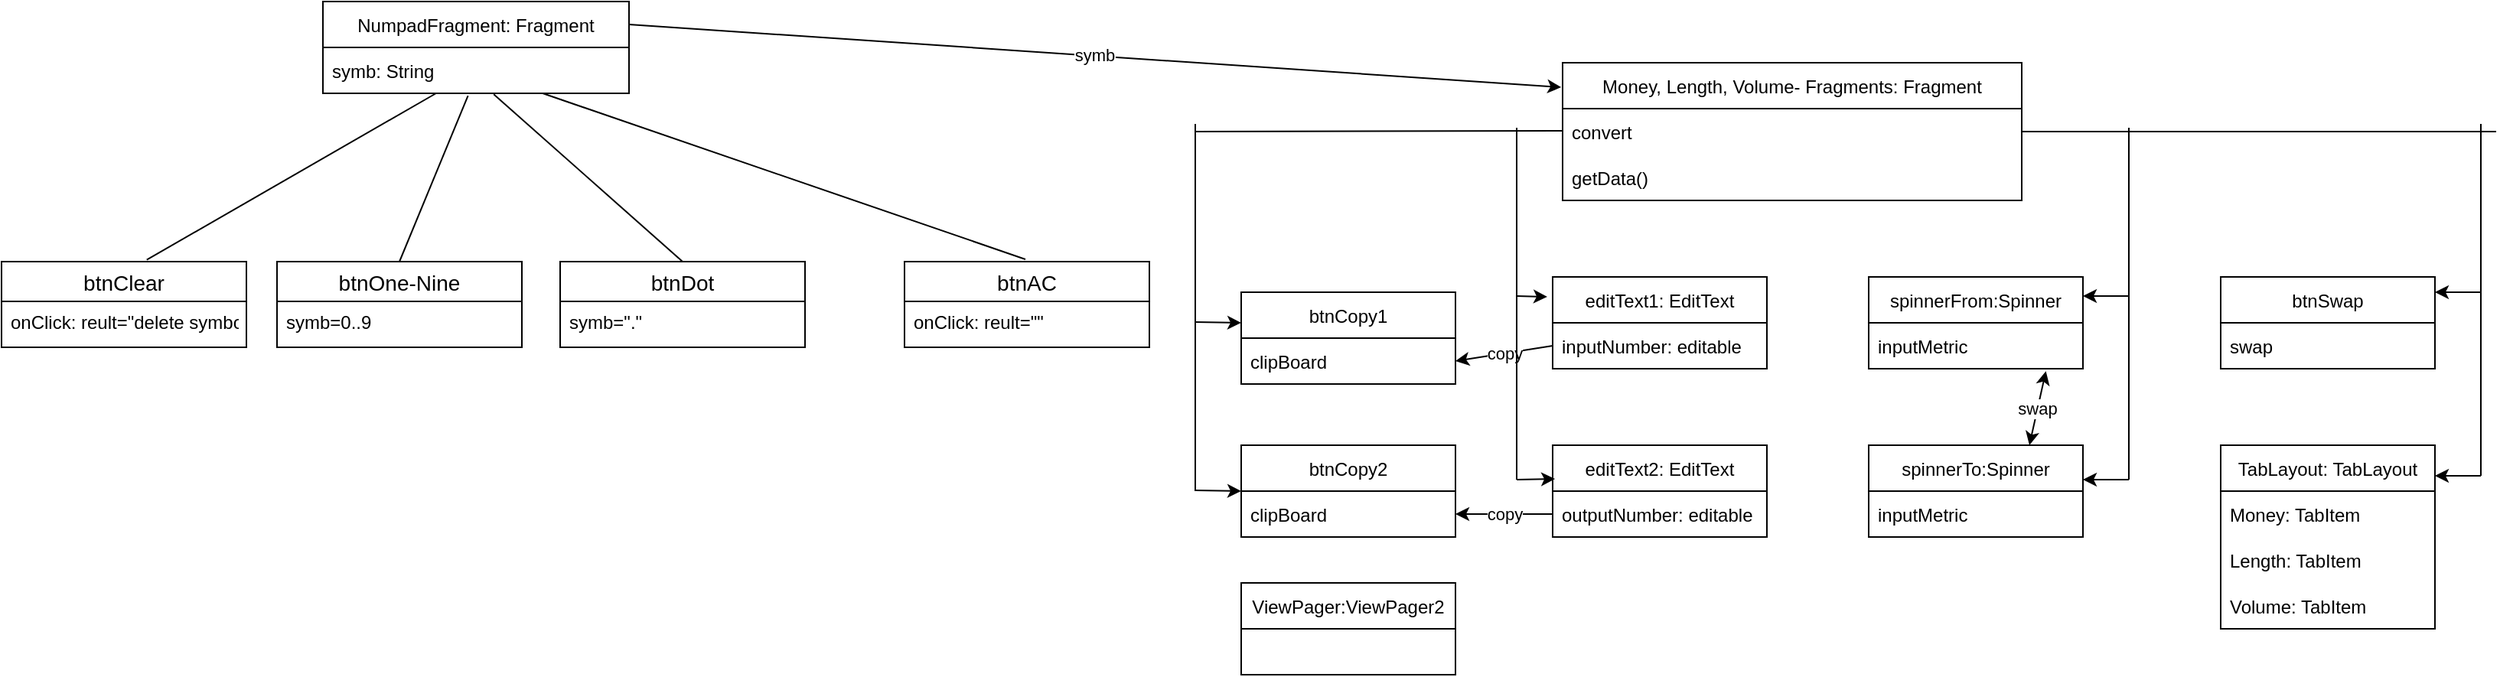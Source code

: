 <mxfile version="20.3.0" type="device"><diagram id="gx4j6ePilPKH0MZgs1uW" name="Страница 1"><mxGraphModel dx="2310" dy="927" grid="1" gridSize="10" guides="1" tooltips="1" connect="1" arrows="1" fold="1" page="1" pageScale="1" pageWidth="827" pageHeight="1169" math="0" shadow="0"><root><mxCell id="0"/><mxCell id="1" parent="0"/><mxCell id="hdMorWyqDkZAPT7-Cres-5" value="NumpadFragment: Fragment" style="swimlane;fontStyle=0;childLayout=stackLayout;horizontal=1;startSize=30;horizontalStack=0;resizeParent=1;resizeParentMax=0;resizeLast=0;collapsible=1;marginBottom=0;" vertex="1" parent="1"><mxGeometry x="-390" y="580" width="200" height="60" as="geometry"/></mxCell><mxCell id="hdMorWyqDkZAPT7-Cres-6" value="symb: String" style="text;strokeColor=none;fillColor=none;align=left;verticalAlign=middle;spacingLeft=4;spacingRight=4;overflow=hidden;points=[[0,0.5],[1,0.5]];portConstraint=eastwest;rotatable=0;" vertex="1" parent="hdMorWyqDkZAPT7-Cres-5"><mxGeometry y="30" width="200" height="30" as="geometry"/></mxCell><mxCell id="hdMorWyqDkZAPT7-Cres-9" value="btnOne-Nine" style="swimlane;fontStyle=0;childLayout=stackLayout;horizontal=1;startSize=26;horizontalStack=0;resizeParent=1;resizeParentMax=0;resizeLast=0;collapsible=1;marginBottom=0;align=center;fontSize=14;" vertex="1" parent="1"><mxGeometry x="-420" y="750" width="160" height="56" as="geometry"/></mxCell><mxCell id="hdMorWyqDkZAPT7-Cres-10" value="symb=0..9" style="text;strokeColor=none;fillColor=none;spacingLeft=4;spacingRight=4;overflow=hidden;rotatable=0;points=[[0,0.5],[1,0.5]];portConstraint=eastwest;fontSize=12;" vertex="1" parent="hdMorWyqDkZAPT7-Cres-9"><mxGeometry y="26" width="160" height="30" as="geometry"/></mxCell><mxCell id="hdMorWyqDkZAPT7-Cres-13" value="btnDot" style="swimlane;fontStyle=0;childLayout=stackLayout;horizontal=1;startSize=26;horizontalStack=0;resizeParent=1;resizeParentMax=0;resizeLast=0;collapsible=1;marginBottom=0;align=center;fontSize=14;" vertex="1" parent="1"><mxGeometry x="-235" y="750" width="160" height="56" as="geometry"/></mxCell><mxCell id="hdMorWyqDkZAPT7-Cres-14" value="symb=&quot;.&quot;" style="text;strokeColor=none;fillColor=none;spacingLeft=4;spacingRight=4;overflow=hidden;rotatable=0;points=[[0,0.5],[1,0.5]];portConstraint=eastwest;fontSize=12;" vertex="1" parent="hdMorWyqDkZAPT7-Cres-13"><mxGeometry y="26" width="160" height="30" as="geometry"/></mxCell><mxCell id="hdMorWyqDkZAPT7-Cres-15" value="btnAC" style="swimlane;fontStyle=0;childLayout=stackLayout;horizontal=1;startSize=26;horizontalStack=0;resizeParent=1;resizeParentMax=0;resizeLast=0;collapsible=1;marginBottom=0;align=center;fontSize=14;" vertex="1" parent="1"><mxGeometry x="-10" y="750" width="160" height="56" as="geometry"/></mxCell><mxCell id="hdMorWyqDkZAPT7-Cres-16" value="onClick: reult=&quot;&quot;" style="text;strokeColor=none;fillColor=none;spacingLeft=4;spacingRight=4;overflow=hidden;rotatable=0;points=[[0,0.5],[1,0.5]];portConstraint=eastwest;fontSize=12;" vertex="1" parent="hdMorWyqDkZAPT7-Cres-15"><mxGeometry y="26" width="160" height="30" as="geometry"/></mxCell><mxCell id="hdMorWyqDkZAPT7-Cres-17" value="btnClear" style="swimlane;fontStyle=0;childLayout=stackLayout;horizontal=1;startSize=26;horizontalStack=0;resizeParent=1;resizeParentMax=0;resizeLast=0;collapsible=1;marginBottom=0;align=center;fontSize=14;" vertex="1" parent="1"><mxGeometry x="-600" y="750" width="160" height="56" as="geometry"/></mxCell><mxCell id="hdMorWyqDkZAPT7-Cres-18" value="onClick: reult=&quot;delete symbol&quot;" style="text;strokeColor=none;fillColor=none;spacingLeft=4;spacingRight=4;overflow=hidden;rotatable=0;points=[[0,0.5],[1,0.5]];portConstraint=eastwest;fontSize=12;" vertex="1" parent="hdMorWyqDkZAPT7-Cres-17"><mxGeometry y="26" width="160" height="30" as="geometry"/></mxCell><mxCell id="hdMorWyqDkZAPT7-Cres-19" value="" style="endArrow=none;html=1;rounded=0;entryX=0.474;entryY=1.051;entryDx=0;entryDy=0;entryPerimeter=0;exitX=0.5;exitY=0;exitDx=0;exitDy=0;" edge="1" parent="1" source="hdMorWyqDkZAPT7-Cres-9" target="hdMorWyqDkZAPT7-Cres-6"><mxGeometry width="50" height="50" relative="1" as="geometry"><mxPoint x="-365" y="710" as="sourcePoint"/><mxPoint x="-315" y="660" as="targetPoint"/></mxGeometry></mxCell><mxCell id="hdMorWyqDkZAPT7-Cres-20" value="" style="endArrow=none;html=1;rounded=0;entryX=0.558;entryY=1.02;entryDx=0;entryDy=0;entryPerimeter=0;exitX=0.5;exitY=0;exitDx=0;exitDy=0;" edge="1" parent="1" source="hdMorWyqDkZAPT7-Cres-13" target="hdMorWyqDkZAPT7-Cres-6"><mxGeometry width="50" height="50" relative="1" as="geometry"><mxPoint x="-164" y="748.47" as="sourcePoint"/><mxPoint x="-119.2" y="640" as="targetPoint"/></mxGeometry></mxCell><mxCell id="hdMorWyqDkZAPT7-Cres-21" value="" style="endArrow=none;html=1;rounded=0;exitX=0.5;exitY=0;exitDx=0;exitDy=0;" edge="1" parent="1" target="hdMorWyqDkZAPT7-Cres-6"><mxGeometry width="50" height="50" relative="1" as="geometry"><mxPoint x="69" y="748.47" as="sourcePoint"/><mxPoint x="113.8" y="640" as="targetPoint"/></mxGeometry></mxCell><mxCell id="hdMorWyqDkZAPT7-Cres-22" value="" style="endArrow=none;html=1;rounded=0;exitX=0.593;exitY=-0.021;exitDx=0;exitDy=0;exitPerimeter=0;" edge="1" parent="1" source="hdMorWyqDkZAPT7-Cres-17" target="hdMorWyqDkZAPT7-Cres-6"><mxGeometry width="50" height="50" relative="1" as="geometry"><mxPoint x="-500" y="738.47" as="sourcePoint"/><mxPoint x="-455.2" y="630" as="targetPoint"/></mxGeometry></mxCell><mxCell id="hdMorWyqDkZAPT7-Cres-23" value="ViewPager:ViewPager2" style="swimlane;fontStyle=0;childLayout=stackLayout;horizontal=1;startSize=30;horizontalStack=0;resizeParent=1;resizeParentMax=0;resizeLast=0;collapsible=1;marginBottom=0;" vertex="1" parent="1"><mxGeometry x="210" y="960" width="140" height="60" as="geometry"/></mxCell><mxCell id="hdMorWyqDkZAPT7-Cres-27" value="Money, Length, Volume- Fragments: Fragment" style="swimlane;fontStyle=0;childLayout=stackLayout;horizontal=1;startSize=30;horizontalStack=0;resizeParent=1;resizeParentMax=0;resizeLast=0;collapsible=1;marginBottom=0;" vertex="1" parent="1"><mxGeometry x="420" y="620" width="300" height="90" as="geometry"/></mxCell><mxCell id="hdMorWyqDkZAPT7-Cres-28" value="convert" style="text;strokeColor=none;fillColor=none;align=left;verticalAlign=middle;spacingLeft=4;spacingRight=4;overflow=hidden;points=[[0,0.5],[1,0.5]];portConstraint=eastwest;rotatable=0;" vertex="1" parent="hdMorWyqDkZAPT7-Cres-27"><mxGeometry y="30" width="300" height="30" as="geometry"/></mxCell><mxCell id="hdMorWyqDkZAPT7-Cres-31" value="getData()" style="text;strokeColor=none;fillColor=none;align=left;verticalAlign=middle;spacingLeft=4;spacingRight=4;overflow=hidden;points=[[0,0.5],[1,0.5]];portConstraint=eastwest;rotatable=0;" vertex="1" parent="hdMorWyqDkZAPT7-Cres-27"><mxGeometry y="60" width="300" height="30" as="geometry"/></mxCell><mxCell id="hdMorWyqDkZAPT7-Cres-32" value="editText1: EditText" style="swimlane;fontStyle=0;childLayout=stackLayout;horizontal=1;startSize=30;horizontalStack=0;resizeParent=1;resizeParentMax=0;resizeLast=0;collapsible=1;marginBottom=0;" vertex="1" parent="1"><mxGeometry x="413.5" y="760" width="140" height="60" as="geometry"/></mxCell><mxCell id="hdMorWyqDkZAPT7-Cres-33" value="inputNumber: editable" style="text;strokeColor=none;fillColor=none;align=left;verticalAlign=middle;spacingLeft=4;spacingRight=4;overflow=hidden;points=[[0,0.5],[1,0.5]];portConstraint=eastwest;rotatable=0;" vertex="1" parent="hdMorWyqDkZAPT7-Cres-32"><mxGeometry y="30" width="140" height="30" as="geometry"/></mxCell><mxCell id="hdMorWyqDkZAPT7-Cres-38" value="editText2: EditText" style="swimlane;fontStyle=0;childLayout=stackLayout;horizontal=1;startSize=30;horizontalStack=0;resizeParent=1;resizeParentMax=0;resizeLast=0;collapsible=1;marginBottom=0;" vertex="1" parent="1"><mxGeometry x="413.5" y="870" width="140" height="60" as="geometry"/></mxCell><mxCell id="hdMorWyqDkZAPT7-Cres-39" value="outputNumber: editable" style="text;strokeColor=none;fillColor=none;align=left;verticalAlign=middle;spacingLeft=4;spacingRight=4;overflow=hidden;points=[[0,0.5],[1,0.5]];portConstraint=eastwest;rotatable=0;" vertex="1" parent="hdMorWyqDkZAPT7-Cres-38"><mxGeometry y="30" width="140" height="30" as="geometry"/></mxCell><mxCell id="hdMorWyqDkZAPT7-Cres-41" value="spinnerFrom:Spinner" style="swimlane;fontStyle=0;childLayout=stackLayout;horizontal=1;startSize=30;horizontalStack=0;resizeParent=1;resizeParentMax=0;resizeLast=0;collapsible=1;marginBottom=0;" vertex="1" parent="1"><mxGeometry x="620" y="760" width="140" height="60" as="geometry"/></mxCell><mxCell id="hdMorWyqDkZAPT7-Cres-42" value="inputMetric" style="text;strokeColor=none;fillColor=none;align=left;verticalAlign=middle;spacingLeft=4;spacingRight=4;overflow=hidden;points=[[0,0.5],[1,0.5]];portConstraint=eastwest;rotatable=0;" vertex="1" parent="hdMorWyqDkZAPT7-Cres-41"><mxGeometry y="30" width="140" height="30" as="geometry"/></mxCell><mxCell id="hdMorWyqDkZAPT7-Cres-47" value="spinnerTo:Spinner" style="swimlane;fontStyle=0;childLayout=stackLayout;horizontal=1;startSize=30;horizontalStack=0;resizeParent=1;resizeParentMax=0;resizeLast=0;collapsible=1;marginBottom=0;" vertex="1" parent="1"><mxGeometry x="620" y="870" width="140" height="60" as="geometry"/></mxCell><mxCell id="hdMorWyqDkZAPT7-Cres-48" value="inputMetric" style="text;strokeColor=none;fillColor=none;align=left;verticalAlign=middle;spacingLeft=4;spacingRight=4;overflow=hidden;points=[[0,0.5],[1,0.5]];portConstraint=eastwest;rotatable=0;" vertex="1" parent="hdMorWyqDkZAPT7-Cres-47"><mxGeometry y="30" width="140" height="30" as="geometry"/></mxCell><mxCell id="hdMorWyqDkZAPT7-Cres-50" value="swap" style="endArrow=classic;startArrow=classic;html=1;rounded=0;entryX=0.827;entryY=1.053;entryDx=0;entryDy=0;entryPerimeter=0;exitX=0.75;exitY=0;exitDx=0;exitDy=0;" edge="1" parent="1" source="hdMorWyqDkZAPT7-Cres-47" target="hdMorWyqDkZAPT7-Cres-42"><mxGeometry width="50" height="50" relative="1" as="geometry"><mxPoint x="386" y="990" as="sourcePoint"/><mxPoint x="436" y="940" as="targetPoint"/></mxGeometry></mxCell><mxCell id="hdMorWyqDkZAPT7-Cres-51" value="btnCopy1" style="swimlane;fontStyle=0;childLayout=stackLayout;horizontal=1;startSize=30;horizontalStack=0;resizeParent=1;resizeParentMax=0;resizeLast=0;collapsible=1;marginBottom=0;" vertex="1" parent="1"><mxGeometry x="210" y="770" width="140" height="60" as="geometry"/></mxCell><mxCell id="hdMorWyqDkZAPT7-Cres-52" value="clipBoard" style="text;strokeColor=none;fillColor=none;align=left;verticalAlign=middle;spacingLeft=4;spacingRight=4;overflow=hidden;points=[[0,0.5],[1,0.5]];portConstraint=eastwest;rotatable=0;" vertex="1" parent="hdMorWyqDkZAPT7-Cres-51"><mxGeometry y="30" width="140" height="30" as="geometry"/></mxCell><mxCell id="hdMorWyqDkZAPT7-Cres-55" value="btnCopy2" style="swimlane;fontStyle=0;childLayout=stackLayout;horizontal=1;startSize=30;horizontalStack=0;resizeParent=1;resizeParentMax=0;resizeLast=0;collapsible=1;marginBottom=0;" vertex="1" parent="1"><mxGeometry x="210" y="870" width="140" height="60" as="geometry"/></mxCell><mxCell id="hdMorWyqDkZAPT7-Cres-56" value="clipBoard" style="text;strokeColor=none;fillColor=none;align=left;verticalAlign=middle;spacingLeft=4;spacingRight=4;overflow=hidden;points=[[0,0.5],[1,0.5]];portConstraint=eastwest;rotatable=0;" vertex="1" parent="hdMorWyqDkZAPT7-Cres-55"><mxGeometry y="30" width="140" height="30" as="geometry"/></mxCell><mxCell id="hdMorWyqDkZAPT7-Cres-57" value="copy" style="endArrow=classic;html=1;rounded=0;entryX=1;entryY=0.5;entryDx=0;entryDy=0;exitX=0;exitY=0.5;exitDx=0;exitDy=0;" edge="1" parent="1" source="hdMorWyqDkZAPT7-Cres-39" target="hdMorWyqDkZAPT7-Cres-56"><mxGeometry width="50" height="50" relative="1" as="geometry"><mxPoint x="355" y="900" as="sourcePoint"/><mxPoint x="405" y="850" as="targetPoint"/></mxGeometry></mxCell><mxCell id="hdMorWyqDkZAPT7-Cres-58" value="btnSwap" style="swimlane;fontStyle=0;childLayout=stackLayout;horizontal=1;startSize=30;horizontalStack=0;resizeParent=1;resizeParentMax=0;resizeLast=0;collapsible=1;marginBottom=0;" vertex="1" parent="1"><mxGeometry x="850" y="760" width="140" height="60" as="geometry"/></mxCell><mxCell id="hdMorWyqDkZAPT7-Cres-59" value="swap" style="text;strokeColor=none;fillColor=none;align=left;verticalAlign=middle;spacingLeft=4;spacingRight=4;overflow=hidden;points=[[0,0.5],[1,0.5]];portConstraint=eastwest;rotatable=0;" vertex="1" parent="hdMorWyqDkZAPT7-Cres-58"><mxGeometry y="30" width="140" height="30" as="geometry"/></mxCell><mxCell id="hdMorWyqDkZAPT7-Cres-60" value="copy" style="endArrow=classic;html=1;rounded=0;entryX=1;entryY=0.5;entryDx=0;entryDy=0;exitX=0;exitY=0.5;exitDx=0;exitDy=0;" edge="1" parent="1" source="hdMorWyqDkZAPT7-Cres-33" target="hdMorWyqDkZAPT7-Cres-52"><mxGeometry width="50" height="50" relative="1" as="geometry"><mxPoint x="410" y="925" as="sourcePoint"/><mxPoint x="360" y="925" as="targetPoint"/></mxGeometry></mxCell><mxCell id="hdMorWyqDkZAPT7-Cres-61" value="TabLayout: TabLayout" style="swimlane;fontStyle=0;childLayout=stackLayout;horizontal=1;startSize=30;horizontalStack=0;resizeParent=1;resizeParentMax=0;resizeLast=0;collapsible=1;marginBottom=0;" vertex="1" parent="1"><mxGeometry x="850" y="870" width="140" height="120" as="geometry"/></mxCell><mxCell id="hdMorWyqDkZAPT7-Cres-62" value="Money: TabItem" style="text;strokeColor=none;fillColor=none;align=left;verticalAlign=middle;spacingLeft=4;spacingRight=4;overflow=hidden;points=[[0,0.5],[1,0.5]];portConstraint=eastwest;rotatable=0;" vertex="1" parent="hdMorWyqDkZAPT7-Cres-61"><mxGeometry y="30" width="140" height="30" as="geometry"/></mxCell><mxCell id="hdMorWyqDkZAPT7-Cres-63" value="Length: TabItem" style="text;strokeColor=none;fillColor=none;align=left;verticalAlign=middle;spacingLeft=4;spacingRight=4;overflow=hidden;points=[[0,0.5],[1,0.5]];portConstraint=eastwest;rotatable=0;" vertex="1" parent="hdMorWyqDkZAPT7-Cres-61"><mxGeometry y="60" width="140" height="30" as="geometry"/></mxCell><mxCell id="hdMorWyqDkZAPT7-Cres-64" value="Volume: TabItem" style="text;strokeColor=none;fillColor=none;align=left;verticalAlign=middle;spacingLeft=4;spacingRight=4;overflow=hidden;points=[[0,0.5],[1,0.5]];portConstraint=eastwest;rotatable=0;" vertex="1" parent="hdMorWyqDkZAPT7-Cres-61"><mxGeometry y="90" width="140" height="30" as="geometry"/></mxCell><mxCell id="hdMorWyqDkZAPT7-Cres-73" value="" style="endArrow=none;html=1;rounded=0;exitX=1;exitY=0.5;exitDx=0;exitDy=0;" edge="1" parent="1" source="hdMorWyqDkZAPT7-Cres-28"><mxGeometry width="50" height="50" relative="1" as="geometry"><mxPoint x="830" y="665" as="sourcePoint"/><mxPoint x="1030" y="665" as="targetPoint"/></mxGeometry></mxCell><mxCell id="hdMorWyqDkZAPT7-Cres-76" value="" style="endArrow=none;html=1;rounded=0;" edge="1" parent="1"><mxGeometry width="50" height="50" relative="1" as="geometry"><mxPoint x="1020" y="890" as="sourcePoint"/><mxPoint x="1020" y="660" as="targetPoint"/></mxGeometry></mxCell><mxCell id="hdMorWyqDkZAPT7-Cres-77" value="" style="endArrow=classic;html=1;rounded=0;" edge="1" parent="1"><mxGeometry width="50" height="50" relative="1" as="geometry"><mxPoint x="1020" y="890" as="sourcePoint"/><mxPoint x="990" y="890" as="targetPoint"/></mxGeometry></mxCell><mxCell id="hdMorWyqDkZAPT7-Cres-78" value="" style="endArrow=classic;html=1;rounded=0;" edge="1" parent="1"><mxGeometry width="50" height="50" relative="1" as="geometry"><mxPoint x="1020" y="770" as="sourcePoint"/><mxPoint x="990" y="770" as="targetPoint"/></mxGeometry></mxCell><mxCell id="hdMorWyqDkZAPT7-Cres-82" value="" style="endArrow=none;html=1;rounded=0;" edge="1" parent="1"><mxGeometry width="50" height="50" relative="1" as="geometry"><mxPoint x="790" y="892.5" as="sourcePoint"/><mxPoint x="790" y="662.5" as="targetPoint"/></mxGeometry></mxCell><mxCell id="hdMorWyqDkZAPT7-Cres-83" value="" style="endArrow=classic;html=1;rounded=0;" edge="1" parent="1"><mxGeometry width="50" height="50" relative="1" as="geometry"><mxPoint x="790" y="892.5" as="sourcePoint"/><mxPoint x="760" y="892.5" as="targetPoint"/></mxGeometry></mxCell><mxCell id="hdMorWyqDkZAPT7-Cres-84" value="" style="endArrow=classic;html=1;rounded=0;" edge="1" parent="1"><mxGeometry width="50" height="50" relative="1" as="geometry"><mxPoint x="790" y="772.5" as="sourcePoint"/><mxPoint x="760" y="772.5" as="targetPoint"/></mxGeometry></mxCell><mxCell id="hdMorWyqDkZAPT7-Cres-85" value="" style="endArrow=none;html=1;rounded=0;" edge="1" parent="1"><mxGeometry width="50" height="50" relative="1" as="geometry"><mxPoint x="390" y="892.5" as="sourcePoint"/><mxPoint x="390" y="662.5" as="targetPoint"/></mxGeometry></mxCell><mxCell id="hdMorWyqDkZAPT7-Cres-86" value="" style="endArrow=classic;html=1;rounded=0;entryX=0.011;entryY=0.367;entryDx=0;entryDy=0;entryPerimeter=0;" edge="1" parent="1" target="hdMorWyqDkZAPT7-Cres-38"><mxGeometry width="50" height="50" relative="1" as="geometry"><mxPoint x="390" y="892.5" as="sourcePoint"/><mxPoint x="360" y="892.5" as="targetPoint"/></mxGeometry></mxCell><mxCell id="hdMorWyqDkZAPT7-Cres-87" value="" style="endArrow=classic;html=1;rounded=0;" edge="1" parent="1"><mxGeometry width="50" height="50" relative="1" as="geometry"><mxPoint x="390" y="772.5" as="sourcePoint"/><mxPoint x="410" y="773" as="targetPoint"/></mxGeometry></mxCell><mxCell id="hdMorWyqDkZAPT7-Cres-88" value="" style="endArrow=none;html=1;rounded=0;" edge="1" parent="1"><mxGeometry width="50" height="50" relative="1" as="geometry"><mxPoint x="180" y="665" as="sourcePoint"/><mxPoint x="420" y="664.5" as="targetPoint"/></mxGeometry></mxCell><mxCell id="hdMorWyqDkZAPT7-Cres-89" value="" style="endArrow=none;html=1;rounded=0;" edge="1" parent="1"><mxGeometry width="50" height="50" relative="1" as="geometry"><mxPoint x="180" y="900" as="sourcePoint"/><mxPoint x="180" y="660" as="targetPoint"/></mxGeometry></mxCell><mxCell id="hdMorWyqDkZAPT7-Cres-90" value="" style="endArrow=classic;html=1;rounded=0;" edge="1" parent="1"><mxGeometry width="50" height="50" relative="1" as="geometry"><mxPoint x="180" y="789.5" as="sourcePoint"/><mxPoint x="210" y="790" as="targetPoint"/></mxGeometry></mxCell><mxCell id="hdMorWyqDkZAPT7-Cres-91" value="" style="endArrow=classic;html=1;rounded=0;" edge="1" parent="1"><mxGeometry width="50" height="50" relative="1" as="geometry"><mxPoint x="180" y="899.5" as="sourcePoint"/><mxPoint x="210" y="900" as="targetPoint"/></mxGeometry></mxCell><mxCell id="hdMorWyqDkZAPT7-Cres-92" value="symb" style="endArrow=classic;html=1;rounded=0;exitX=1;exitY=0.25;exitDx=0;exitDy=0;entryX=-0.003;entryY=0.178;entryDx=0;entryDy=0;entryPerimeter=0;" edge="1" parent="1" source="hdMorWyqDkZAPT7-Cres-5" target="hdMorWyqDkZAPT7-Cres-27"><mxGeometry width="50" height="50" relative="1" as="geometry"><mxPoint x="50" y="580" as="sourcePoint"/><mxPoint x="100" y="530" as="targetPoint"/></mxGeometry></mxCell></root></mxGraphModel></diagram></mxfile>